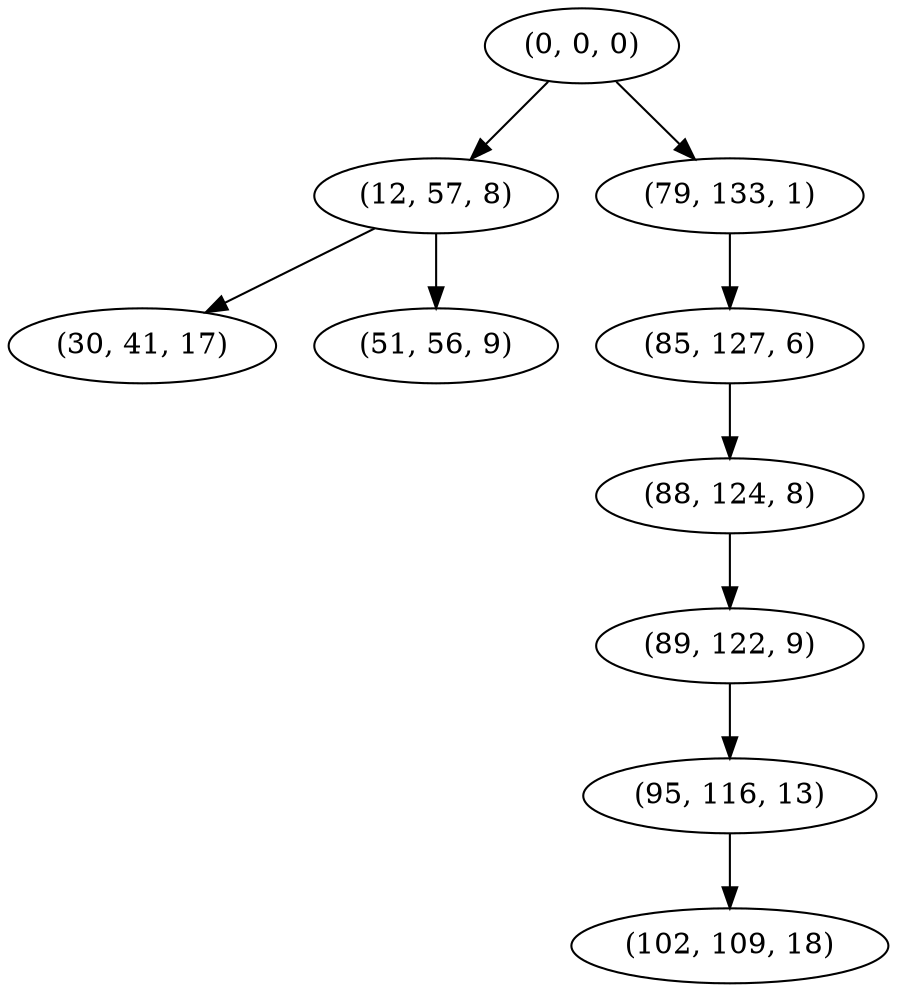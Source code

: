 digraph tree {
    "(0, 0, 0)";
    "(12, 57, 8)";
    "(30, 41, 17)";
    "(51, 56, 9)";
    "(79, 133, 1)";
    "(85, 127, 6)";
    "(88, 124, 8)";
    "(89, 122, 9)";
    "(95, 116, 13)";
    "(102, 109, 18)";
    "(0, 0, 0)" -> "(12, 57, 8)";
    "(0, 0, 0)" -> "(79, 133, 1)";
    "(12, 57, 8)" -> "(30, 41, 17)";
    "(12, 57, 8)" -> "(51, 56, 9)";
    "(79, 133, 1)" -> "(85, 127, 6)";
    "(85, 127, 6)" -> "(88, 124, 8)";
    "(88, 124, 8)" -> "(89, 122, 9)";
    "(89, 122, 9)" -> "(95, 116, 13)";
    "(95, 116, 13)" -> "(102, 109, 18)";
}
